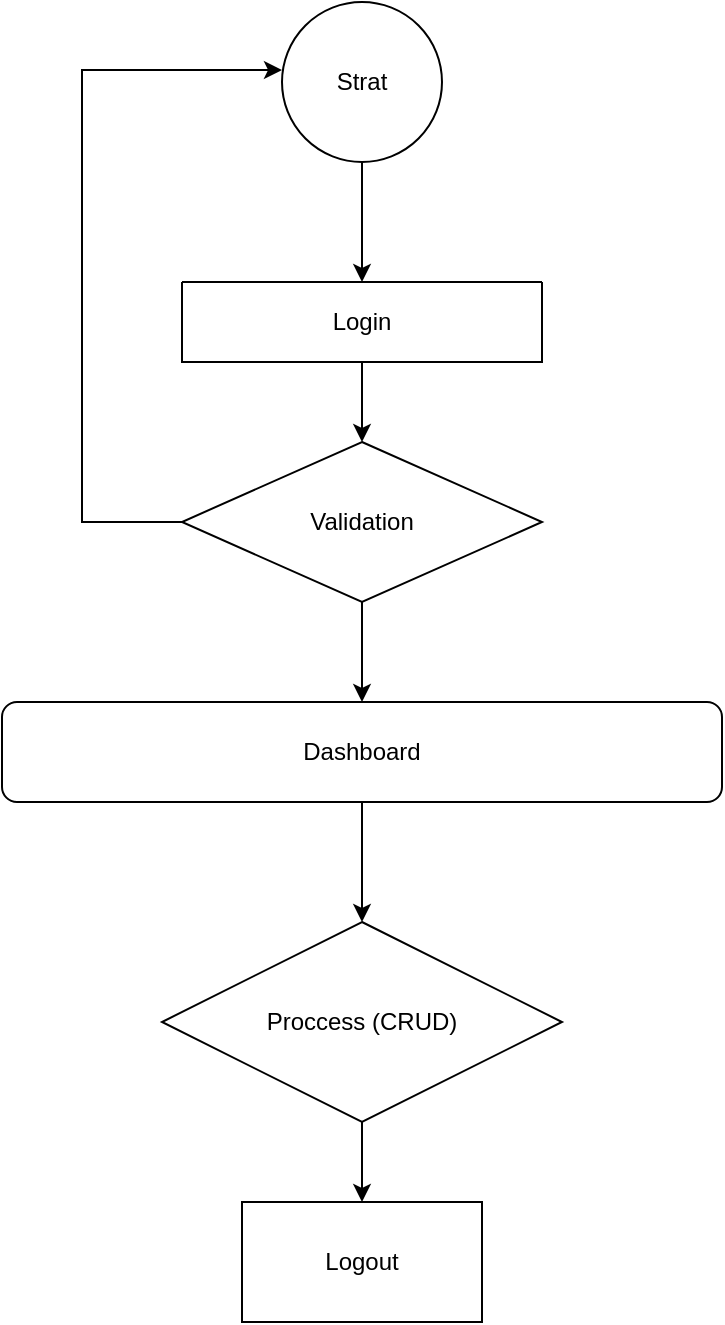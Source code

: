 <mxfile version="25.0.1">
  <diagram name="Halaman-1" id="TdTPX48pnShthlh8f-1F">
    <mxGraphModel dx="1659" dy="830" grid="1" gridSize="10" guides="1" tooltips="1" connect="1" arrows="1" fold="1" page="1" pageScale="1" pageWidth="827" pageHeight="1169" math="0" shadow="0">
      <root>
        <mxCell id="0" />
        <mxCell id="1" parent="0" />
        <mxCell id="z6ep8K-o4se_wCA91z65-1" value="" style="swimlane;startSize=0;rotation=0;" vertex="1" parent="1">
          <mxGeometry x="310" y="150" width="180" height="40" as="geometry" />
        </mxCell>
        <mxCell id="z6ep8K-o4se_wCA91z65-6" value="&lt;div&gt;Login&lt;/div&gt;" style="text;html=1;align=center;verticalAlign=middle;whiteSpace=wrap;rounded=0;" vertex="1" parent="z6ep8K-o4se_wCA91z65-1">
          <mxGeometry x="-5" width="190" height="40" as="geometry" />
        </mxCell>
        <mxCell id="z6ep8K-o4se_wCA91z65-4" style="edgeStyle=orthogonalEdgeStyle;rounded=0;orthogonalLoop=1;jettySize=auto;html=1;entryX=0.5;entryY=0;entryDx=0;entryDy=0;" edge="1" parent="1" source="z6ep8K-o4se_wCA91z65-2" target="z6ep8K-o4se_wCA91z65-1">
          <mxGeometry relative="1" as="geometry" />
        </mxCell>
        <mxCell id="z6ep8K-o4se_wCA91z65-2" value="" style="ellipse;whiteSpace=wrap;html=1;aspect=fixed;" vertex="1" parent="1">
          <mxGeometry x="360" y="10" width="80" height="80" as="geometry" />
        </mxCell>
        <mxCell id="z6ep8K-o4se_wCA91z65-5" value="Strat" style="text;html=1;align=center;verticalAlign=middle;whiteSpace=wrap;rounded=0;" vertex="1" parent="1">
          <mxGeometry x="370" y="35" width="60" height="30" as="geometry" />
        </mxCell>
        <mxCell id="z6ep8K-o4se_wCA91z65-31" style="edgeStyle=orthogonalEdgeStyle;rounded=0;orthogonalLoop=1;jettySize=auto;html=1;" edge="1" parent="1" source="z6ep8K-o4se_wCA91z65-13" target="z6ep8K-o4se_wCA91z65-22">
          <mxGeometry relative="1" as="geometry" />
        </mxCell>
        <mxCell id="z6ep8K-o4se_wCA91z65-13" value="" style="rhombus;whiteSpace=wrap;html=1;" vertex="1" parent="1">
          <mxGeometry x="310" y="230" width="180" height="80" as="geometry" />
        </mxCell>
        <mxCell id="z6ep8K-o4se_wCA91z65-14" value="Validation" style="text;html=1;align=center;verticalAlign=middle;whiteSpace=wrap;rounded=0;" vertex="1" parent="1">
          <mxGeometry x="370" y="255" width="60" height="30" as="geometry" />
        </mxCell>
        <mxCell id="z6ep8K-o4se_wCA91z65-34" style="edgeStyle=orthogonalEdgeStyle;rounded=0;orthogonalLoop=1;jettySize=auto;html=1;entryX=0.5;entryY=0;entryDx=0;entryDy=0;" edge="1" parent="1" source="z6ep8K-o4se_wCA91z65-22" target="z6ep8K-o4se_wCA91z65-32">
          <mxGeometry relative="1" as="geometry" />
        </mxCell>
        <mxCell id="z6ep8K-o4se_wCA91z65-22" value="Dashboard" style="rounded=1;whiteSpace=wrap;html=1;" vertex="1" parent="1">
          <mxGeometry x="220" y="360" width="360" height="50" as="geometry" />
        </mxCell>
        <mxCell id="z6ep8K-o4se_wCA91z65-28" style="edgeStyle=orthogonalEdgeStyle;rounded=0;orthogonalLoop=1;jettySize=auto;html=1;entryX=0;entryY=0.425;entryDx=0;entryDy=0;entryPerimeter=0;" edge="1" parent="1" source="z6ep8K-o4se_wCA91z65-13" target="z6ep8K-o4se_wCA91z65-2">
          <mxGeometry relative="1" as="geometry">
            <Array as="points">
              <mxPoint x="260" y="270" />
              <mxPoint x="260" y="44" />
            </Array>
          </mxGeometry>
        </mxCell>
        <mxCell id="z6ep8K-o4se_wCA91z65-30" style="edgeStyle=orthogonalEdgeStyle;rounded=0;orthogonalLoop=1;jettySize=auto;html=1;" edge="1" parent="1" source="z6ep8K-o4se_wCA91z65-6" target="z6ep8K-o4se_wCA91z65-13">
          <mxGeometry relative="1" as="geometry" />
        </mxCell>
        <mxCell id="z6ep8K-o4se_wCA91z65-35" style="edgeStyle=orthogonalEdgeStyle;rounded=0;orthogonalLoop=1;jettySize=auto;html=1;" edge="1" parent="1" source="z6ep8K-o4se_wCA91z65-32" target="z6ep8K-o4se_wCA91z65-33">
          <mxGeometry relative="1" as="geometry" />
        </mxCell>
        <mxCell id="z6ep8K-o4se_wCA91z65-32" value="Proccess (CRUD)" style="rhombus;whiteSpace=wrap;html=1;" vertex="1" parent="1">
          <mxGeometry x="300" y="470" width="200" height="100" as="geometry" />
        </mxCell>
        <mxCell id="z6ep8K-o4se_wCA91z65-33" value="Logout" style="rounded=0;whiteSpace=wrap;html=1;" vertex="1" parent="1">
          <mxGeometry x="340" y="610" width="120" height="60" as="geometry" />
        </mxCell>
      </root>
    </mxGraphModel>
  </diagram>
</mxfile>
